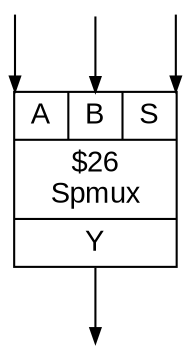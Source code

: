 digraph spmux_exact {
	graph [nodesep=0.5 rankdir=TB splines=ortho]
	spmux [label="{{<A> A|<B> B|<S> S}|{$26\nSpmux}|<Y> Y}" fillcolor=white fontname=Arial shape=record style=filled]
	A_in [label="" shape=point style=invis]
	B_in [label="" shape=point style=invis]
	S_in [label="" shape=point style=invis]
	A_in -> spmux:A [arrowhead=normal arrowsize=0.7]
	B_in -> spmux:B [arrowhead=normal arrowsize=0.7]
	S_in -> spmux:S [arrowhead=normal arrowsize=0.7]
	Y_out [label="" shape=point style=invis]
	spmux:Y -> Y_out [arrowhead=normal arrowsize=0.7]
}
